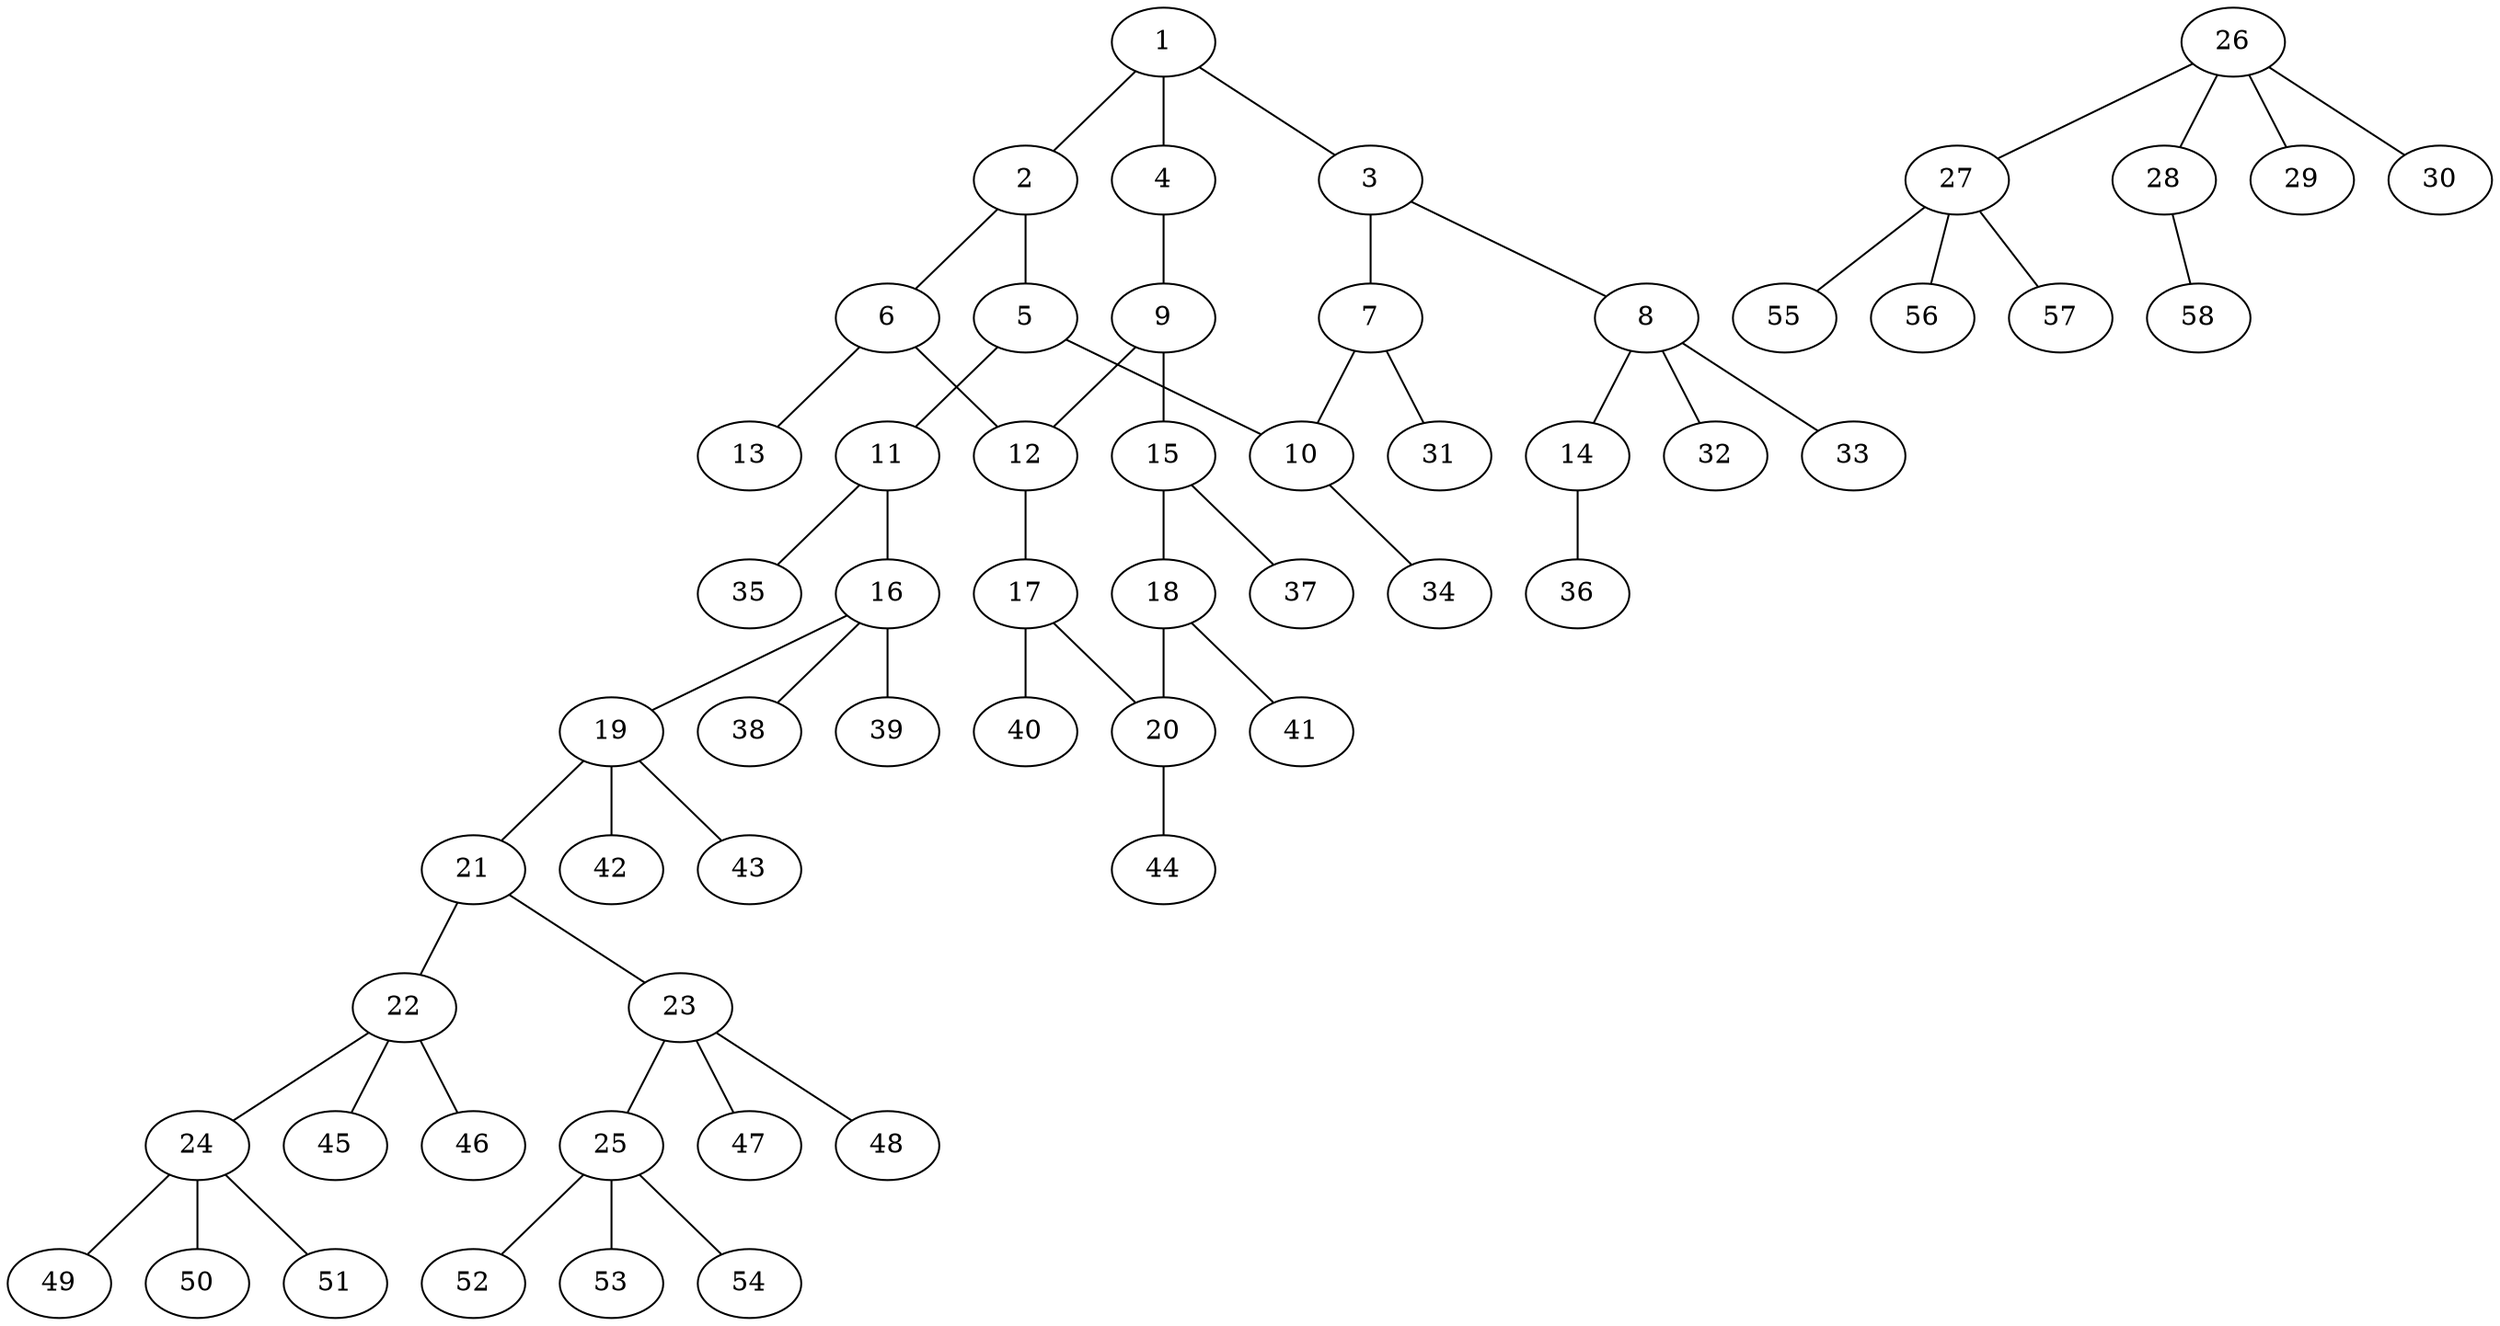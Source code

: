 graph molecule_979 {
	1	 [chem=C];
	2	 [chem=C];
	1 -- 2	 [valence=2];
	3	 [chem=C];
	1 -- 3	 [valence=1];
	4	 [chem=S];
	1 -- 4	 [valence=1];
	5	 [chem=C];
	2 -- 5	 [valence=1];
	6	 [chem=C];
	2 -- 6	 [valence=1];
	7	 [chem=C];
	3 -- 7	 [valence=2];
	8	 [chem=C];
	3 -- 8	 [valence=1];
	9	 [chem=C];
	4 -- 9	 [valence=1];
	10	 [chem=C];
	5 -- 10	 [valence=2];
	11	 [chem=N];
	5 -- 11	 [valence=1];
	12	 [chem=C];
	6 -- 12	 [valence=1];
	13	 [chem=O];
	6 -- 13	 [valence=2];
	7 -- 10	 [valence=1];
	31	 [chem=H];
	7 -- 31	 [valence=1];
	14	 [chem=O];
	8 -- 14	 [valence=1];
	32	 [chem=H];
	8 -- 32	 [valence=1];
	33	 [chem=H];
	8 -- 33	 [valence=1];
	9 -- 12	 [valence=2];
	15	 [chem=C];
	9 -- 15	 [valence=1];
	34	 [chem=H];
	10 -- 34	 [valence=1];
	16	 [chem=C];
	11 -- 16	 [valence=1];
	35	 [chem=H];
	11 -- 35	 [valence=1];
	17	 [chem=C];
	12 -- 17	 [valence=1];
	36	 [chem=H];
	14 -- 36	 [valence=1];
	18	 [chem=C];
	15 -- 18	 [valence=2];
	37	 [chem=H];
	15 -- 37	 [valence=1];
	19	 [chem=C];
	16 -- 19	 [valence=1];
	38	 [chem=H];
	16 -- 38	 [valence=1];
	39	 [chem=H];
	16 -- 39	 [valence=1];
	20	 [chem=C];
	17 -- 20	 [valence=2];
	40	 [chem=H];
	17 -- 40	 [valence=1];
	18 -- 20	 [valence=1];
	41	 [chem=H];
	18 -- 41	 [valence=1];
	21	 [chem=N];
	19 -- 21	 [valence=1];
	42	 [chem=H];
	19 -- 42	 [valence=1];
	43	 [chem=H];
	19 -- 43	 [valence=1];
	44	 [chem=H];
	20 -- 44	 [valence=1];
	22	 [chem=C];
	21 -- 22	 [valence=1];
	23	 [chem=C];
	21 -- 23	 [valence=1];
	24	 [chem=C];
	22 -- 24	 [valence=1];
	45	 [chem=H];
	22 -- 45	 [valence=1];
	46	 [chem=H];
	22 -- 46	 [valence=1];
	25	 [chem=C];
	23 -- 25	 [valence=1];
	47	 [chem=H];
	23 -- 47	 [valence=1];
	48	 [chem=H];
	23 -- 48	 [valence=1];
	49	 [chem=H];
	24 -- 49	 [valence=1];
	50	 [chem=H];
	24 -- 50	 [valence=1];
	51	 [chem=H];
	24 -- 51	 [valence=1];
	52	 [chem=H];
	25 -- 52	 [valence=1];
	53	 [chem=H];
	25 -- 53	 [valence=1];
	54	 [chem=H];
	25 -- 54	 [valence=1];
	26	 [chem=S];
	27	 [chem=C];
	26 -- 27	 [valence=1];
	28	 [chem=O];
	26 -- 28	 [valence=1];
	29	 [chem=O];
	26 -- 29	 [valence=2];
	30	 [chem=O];
	26 -- 30	 [valence=2];
	55	 [chem=H];
	27 -- 55	 [valence=1];
	56	 [chem=H];
	27 -- 56	 [valence=1];
	57	 [chem=H];
	27 -- 57	 [valence=1];
	58	 [chem=H];
	28 -- 58	 [valence=1];
}
